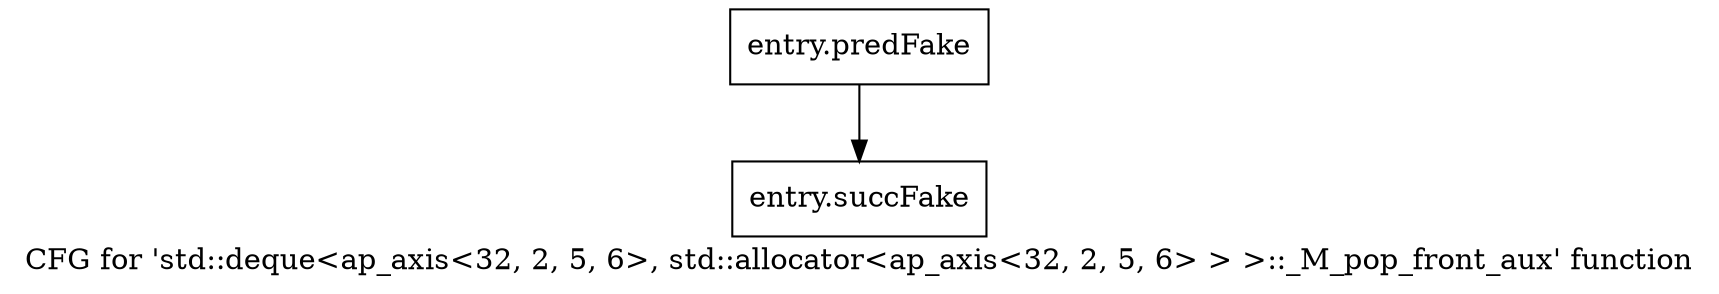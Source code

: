 digraph "CFG for 'std::deque\<ap_axis\<32, 2, 5, 6\>, std::allocator\<ap_axis\<32, 2, 5, 6\> \> \>::_M_pop_front_aux' function" {
	label="CFG for 'std::deque\<ap_axis\<32, 2, 5, 6\>, std::allocator\<ap_axis\<32, 2, 5, 6\> \> \>::_M_pop_front_aux' function";

	Node0x5ac2550 [shape=record,filename="",linenumber="",label="{entry.predFake}"];
	Node0x5ac2550 -> Node0x5af4de0[ callList="" memoryops="" filename="/proj/xbuilds/2019.2_0816_1/installs/lin64/Vivado/HEAD/tps/lnx64/gcc-6.2.0/lib/gcc/x86_64-pc-linux-gnu/6.2.0/../../../../include/c++/6.2.0/bits/deque.tcc"];
	Node0x5af4de0 [shape=record,filename="/proj/xbuilds/2019.2_0816_1/installs/lin64/Vivado/HEAD/tps/lnx64/gcc-6.2.0/lib/gcc/x86_64-pc-linux-gnu/6.2.0/../../../../include/c++/6.2.0/bits/deque.tcc",linenumber="554",label="{entry.succFake}"];
}
